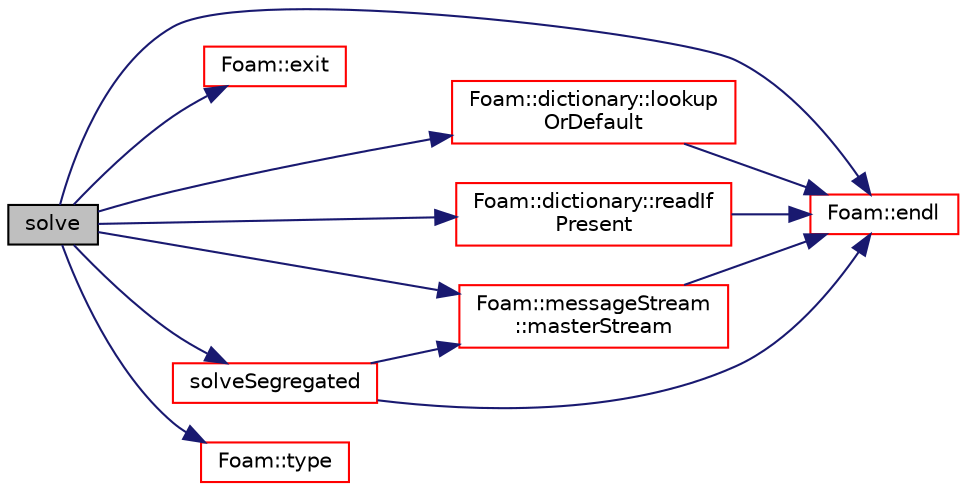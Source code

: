 digraph "solve"
{
  bgcolor="transparent";
  edge [fontname="Helvetica",fontsize="10",labelfontname="Helvetica",labelfontsize="10"];
  node [fontname="Helvetica",fontsize="10",shape=record];
  rankdir="LR";
  Node3572 [label="solve",height=0.2,width=0.4,color="black", fillcolor="grey75", style="filled", fontcolor="black"];
  Node3572 -> Node3573 [color="midnightblue",fontsize="10",style="solid",fontname="Helvetica"];
  Node3573 [label="Foam::endl",height=0.2,width=0.4,color="red",URL="$a21851.html#a2db8fe02a0d3909e9351bb4275b23ce4",tooltip="Add newline and flush stream. "];
  Node3572 -> Node3575 [color="midnightblue",fontsize="10",style="solid",fontname="Helvetica"];
  Node3575 [label="Foam::exit",height=0.2,width=0.4,color="red",URL="$a21851.html#a06ca7250d8e89caf05243ec094843642"];
  Node3572 -> Node3622 [color="midnightblue",fontsize="10",style="solid",fontname="Helvetica"];
  Node3622 [label="Foam::dictionary::lookup\lOrDefault",height=0.2,width=0.4,color="red",URL="$a27129.html#a69ee064dcc6d649df523e02e5c242922",tooltip="Find and return a T,. "];
  Node3622 -> Node3573 [color="midnightblue",fontsize="10",style="solid",fontname="Helvetica"];
  Node3572 -> Node3627 [color="midnightblue",fontsize="10",style="solid",fontname="Helvetica"];
  Node3627 [label="Foam::messageStream\l::masterStream",height=0.2,width=0.4,color="red",URL="$a27213.html#a0edcebd1d86ac65765e16f155d17b351",tooltip="Convert to OSstream. "];
  Node3627 -> Node3573 [color="midnightblue",fontsize="10",style="solid",fontname="Helvetica"];
  Node3572 -> Node3625 [color="midnightblue",fontsize="10",style="solid",fontname="Helvetica"];
  Node3625 [label="Foam::dictionary::readIf\lPresent",height=0.2,width=0.4,color="red",URL="$a27129.html#ad4bd008e6ee208313f2c3a963ee1170d",tooltip="Find an entry if present, and assign to T. "];
  Node3625 -> Node3573 [color="midnightblue",fontsize="10",style="solid",fontname="Helvetica"];
  Node3572 -> Node3631 [color="midnightblue",fontsize="10",style="solid",fontname="Helvetica"];
  Node3631 [label="solveSegregated",height=0.2,width=0.4,color="red",URL="$a23173.html#ac81931f1f6bf41327f87ae877d370449",tooltip="Solve segregated returning the solution statistics. "];
  Node3631 -> Node3627 [color="midnightblue",fontsize="10",style="solid",fontname="Helvetica"];
  Node3631 -> Node3573 [color="midnightblue",fontsize="10",style="solid",fontname="Helvetica"];
  Node3572 -> Node3731 [color="midnightblue",fontsize="10",style="solid",fontname="Helvetica"];
  Node3731 [label="Foam::type",height=0.2,width=0.4,color="red",URL="$a21851.html#aec48583af672626378f501eb9fc32cd1",tooltip="Return the file type: DIRECTORY or FILE. "];
}
